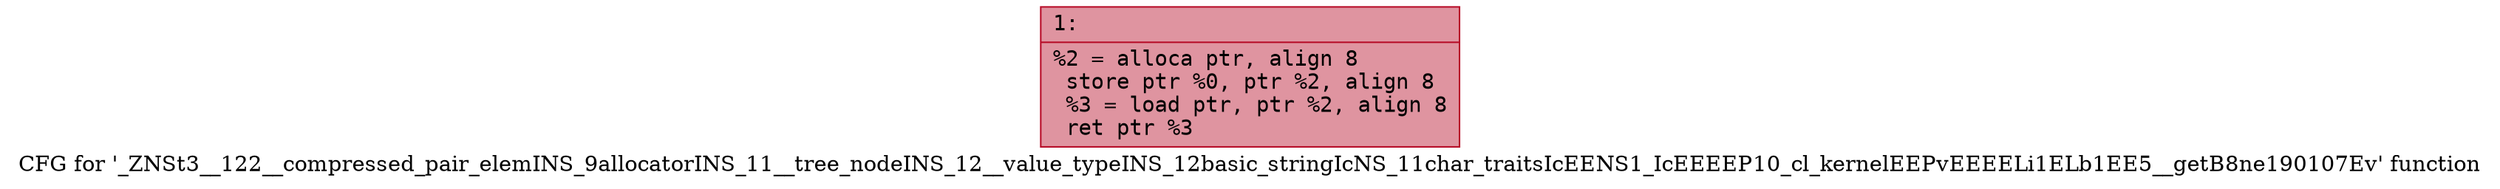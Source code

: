 digraph "CFG for '_ZNSt3__122__compressed_pair_elemINS_9allocatorINS_11__tree_nodeINS_12__value_typeINS_12basic_stringIcNS_11char_traitsIcEENS1_IcEEEEP10_cl_kernelEEPvEEEELi1ELb1EE5__getB8ne190107Ev' function" {
	label="CFG for '_ZNSt3__122__compressed_pair_elemINS_9allocatorINS_11__tree_nodeINS_12__value_typeINS_12basic_stringIcNS_11char_traitsIcEENS1_IcEEEEP10_cl_kernelEEPvEEEELi1ELb1EE5__getB8ne190107Ev' function";

	Node0x600001382f80 [shape=record,color="#b70d28ff", style=filled, fillcolor="#b70d2870" fontname="Courier",label="{1:\l|  %2 = alloca ptr, align 8\l  store ptr %0, ptr %2, align 8\l  %3 = load ptr, ptr %2, align 8\l  ret ptr %3\l}"];
}
